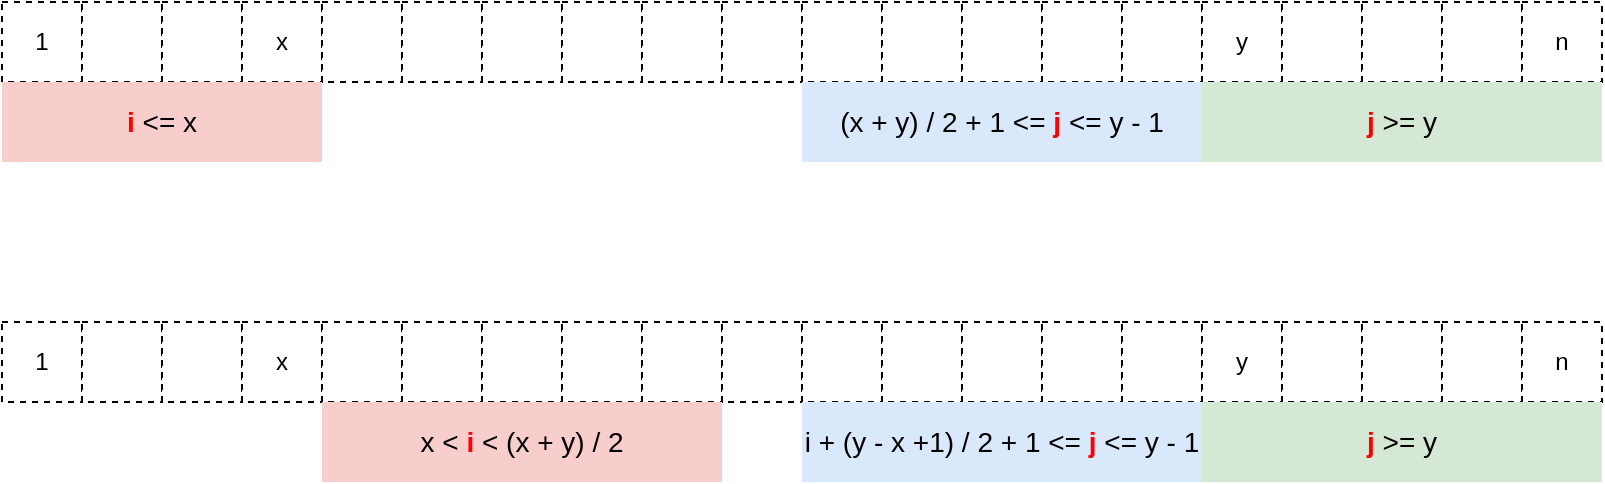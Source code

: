 <mxfile version="24.7.7">
  <diagram name="Page-1" id="_V4vdYrYA61ycNCGEjUU">
    <mxGraphModel dx="968" dy="684" grid="1" gridSize="10" guides="1" tooltips="1" connect="1" arrows="1" fold="1" page="1" pageScale="1" pageWidth="850" pageHeight="1100" math="0" shadow="0">
      <root>
        <mxCell id="0" />
        <mxCell id="1" parent="0" />
        <mxCell id="aKXW6SIpCIjSok21U2cb-1" value="1" style="rounded=0;whiteSpace=wrap;html=1;dashed=1;" vertex="1" parent="1">
          <mxGeometry x="40" y="160" width="40" height="40" as="geometry" />
        </mxCell>
        <mxCell id="aKXW6SIpCIjSok21U2cb-2" value="" style="rounded=0;whiteSpace=wrap;html=1;dashed=1;" vertex="1" parent="1">
          <mxGeometry x="80" y="160" width="40" height="40" as="geometry" />
        </mxCell>
        <mxCell id="aKXW6SIpCIjSok21U2cb-3" value="" style="rounded=0;whiteSpace=wrap;html=1;dashed=1;" vertex="1" parent="1">
          <mxGeometry x="120" y="160" width="40" height="40" as="geometry" />
        </mxCell>
        <mxCell id="aKXW6SIpCIjSok21U2cb-4" value="x" style="rounded=0;whiteSpace=wrap;html=1;dashed=1;" vertex="1" parent="1">
          <mxGeometry x="160" y="160" width="40" height="40" as="geometry" />
        </mxCell>
        <mxCell id="aKXW6SIpCIjSok21U2cb-5" value="" style="rounded=0;whiteSpace=wrap;html=1;dashed=1;" vertex="1" parent="1">
          <mxGeometry x="200" y="160" width="40" height="40" as="geometry" />
        </mxCell>
        <mxCell id="aKXW6SIpCIjSok21U2cb-6" value="" style="rounded=0;whiteSpace=wrap;html=1;dashed=1;" vertex="1" parent="1">
          <mxGeometry x="240" y="160" width="40" height="40" as="geometry" />
        </mxCell>
        <mxCell id="aKXW6SIpCIjSok21U2cb-7" value="" style="rounded=0;whiteSpace=wrap;html=1;dashed=1;" vertex="1" parent="1">
          <mxGeometry x="280" y="160" width="40" height="40" as="geometry" />
        </mxCell>
        <mxCell id="aKXW6SIpCIjSok21U2cb-8" value="" style="rounded=0;whiteSpace=wrap;html=1;dashed=1;" vertex="1" parent="1">
          <mxGeometry x="320" y="160" width="40" height="40" as="geometry" />
        </mxCell>
        <mxCell id="aKXW6SIpCIjSok21U2cb-9" value="" style="rounded=0;whiteSpace=wrap;html=1;dashed=1;" vertex="1" parent="1">
          <mxGeometry x="360" y="160" width="40" height="40" as="geometry" />
        </mxCell>
        <mxCell id="aKXW6SIpCIjSok21U2cb-10" value="" style="rounded=0;whiteSpace=wrap;html=1;dashed=1;" vertex="1" parent="1">
          <mxGeometry x="400" y="160" width="40" height="40" as="geometry" />
        </mxCell>
        <mxCell id="aKXW6SIpCIjSok21U2cb-11" value="" style="rounded=0;whiteSpace=wrap;html=1;dashed=1;" vertex="1" parent="1">
          <mxGeometry x="440" y="160" width="40" height="40" as="geometry" />
        </mxCell>
        <mxCell id="aKXW6SIpCIjSok21U2cb-12" value="" style="rounded=0;whiteSpace=wrap;html=1;dashed=1;" vertex="1" parent="1">
          <mxGeometry x="480" y="160" width="40" height="40" as="geometry" />
        </mxCell>
        <mxCell id="aKXW6SIpCIjSok21U2cb-13" value="" style="rounded=0;whiteSpace=wrap;html=1;dashed=1;" vertex="1" parent="1">
          <mxGeometry x="520" y="160" width="40" height="40" as="geometry" />
        </mxCell>
        <mxCell id="aKXW6SIpCIjSok21U2cb-14" value="" style="rounded=0;whiteSpace=wrap;html=1;dashed=1;" vertex="1" parent="1">
          <mxGeometry x="560" y="160" width="40" height="40" as="geometry" />
        </mxCell>
        <mxCell id="aKXW6SIpCIjSok21U2cb-15" value="" style="rounded=0;whiteSpace=wrap;html=1;dashed=1;" vertex="1" parent="1">
          <mxGeometry x="600" y="160" width="40" height="40" as="geometry" />
        </mxCell>
        <mxCell id="aKXW6SIpCIjSok21U2cb-16" value="y" style="rounded=0;whiteSpace=wrap;html=1;dashed=1;" vertex="1" parent="1">
          <mxGeometry x="640" y="160" width="40" height="40" as="geometry" />
        </mxCell>
        <mxCell id="aKXW6SIpCIjSok21U2cb-21" value="" style="rounded=0;whiteSpace=wrap;html=1;dashed=1;" vertex="1" parent="1">
          <mxGeometry x="680" y="160" width="40" height="40" as="geometry" />
        </mxCell>
        <mxCell id="aKXW6SIpCIjSok21U2cb-22" value="" style="rounded=0;whiteSpace=wrap;html=1;dashed=1;" vertex="1" parent="1">
          <mxGeometry x="720" y="160" width="40" height="40" as="geometry" />
        </mxCell>
        <mxCell id="aKXW6SIpCIjSok21U2cb-23" value="" style="rounded=0;whiteSpace=wrap;html=1;dashed=1;" vertex="1" parent="1">
          <mxGeometry x="760" y="160" width="40" height="40" as="geometry" />
        </mxCell>
        <mxCell id="aKXW6SIpCIjSok21U2cb-24" value="n" style="rounded=0;whiteSpace=wrap;html=1;dashed=1;" vertex="1" parent="1">
          <mxGeometry x="800" y="160" width="40" height="40" as="geometry" />
        </mxCell>
        <mxCell id="aKXW6SIpCIjSok21U2cb-25" value="&lt;font style=&quot;font-size: 14px;&quot;&gt;&lt;font style=&quot;font-size: 14px;&quot; color=&quot;#ff0000&quot;&gt;i&lt;/font&gt;&lt;span style=&quot;font-weight: normal;&quot;&gt; &amp;lt;= x&lt;/span&gt;&lt;/font&gt;" style="rounded=0;whiteSpace=wrap;html=1;fillColor=#f8cecc;strokeColor=none;fontStyle=1" vertex="1" parent="1">
          <mxGeometry x="40" y="200" width="160" height="40" as="geometry" />
        </mxCell>
        <mxCell id="aKXW6SIpCIjSok21U2cb-26" value="&lt;font style=&quot;font-size: 14px;&quot;&gt;&lt;font color=&quot;#ff0000&quot;&gt;j&lt;/font&gt;&lt;span style=&quot;font-weight: normal;&quot;&gt; &amp;gt;= y&lt;/span&gt;&lt;/font&gt;" style="rounded=0;whiteSpace=wrap;html=1;fillColor=#d5e8d4;strokeColor=none;fontStyle=1" vertex="1" parent="1">
          <mxGeometry x="640" y="200" width="200" height="40" as="geometry" />
        </mxCell>
        <mxCell id="aKXW6SIpCIjSok21U2cb-27" value="&lt;font style=&quot;font-size: 14px;&quot;&gt;&lt;span style=&quot;font-weight: normal;&quot;&gt;(x + y) / 2 + 1 &amp;lt;= &lt;/span&gt;&lt;font color=&quot;#ff0000&quot;&gt;j&lt;/font&gt;&lt;span style=&quot;font-weight: normal;&quot;&gt; &amp;lt;= y - 1&lt;/span&gt;&lt;/font&gt;" style="rounded=0;whiteSpace=wrap;html=1;fillColor=#dae8fc;strokeColor=none;fontStyle=1" vertex="1" parent="1">
          <mxGeometry x="440" y="200" width="200" height="40" as="geometry" />
        </mxCell>
        <mxCell id="aKXW6SIpCIjSok21U2cb-29" value="1" style="rounded=0;whiteSpace=wrap;html=1;dashed=1;" vertex="1" parent="1">
          <mxGeometry x="40" y="320" width="40" height="40" as="geometry" />
        </mxCell>
        <mxCell id="aKXW6SIpCIjSok21U2cb-30" value="" style="rounded=0;whiteSpace=wrap;html=1;dashed=1;" vertex="1" parent="1">
          <mxGeometry x="80" y="320" width="40" height="40" as="geometry" />
        </mxCell>
        <mxCell id="aKXW6SIpCIjSok21U2cb-31" value="" style="rounded=0;whiteSpace=wrap;html=1;dashed=1;" vertex="1" parent="1">
          <mxGeometry x="120" y="320" width="40" height="40" as="geometry" />
        </mxCell>
        <mxCell id="aKXW6SIpCIjSok21U2cb-32" value="x" style="rounded=0;whiteSpace=wrap;html=1;dashed=1;" vertex="1" parent="1">
          <mxGeometry x="160" y="320" width="40" height="40" as="geometry" />
        </mxCell>
        <mxCell id="aKXW6SIpCIjSok21U2cb-33" value="" style="rounded=0;whiteSpace=wrap;html=1;dashed=1;" vertex="1" parent="1">
          <mxGeometry x="200" y="320" width="40" height="40" as="geometry" />
        </mxCell>
        <mxCell id="aKXW6SIpCIjSok21U2cb-34" value="" style="rounded=0;whiteSpace=wrap;html=1;dashed=1;" vertex="1" parent="1">
          <mxGeometry x="240" y="320" width="40" height="40" as="geometry" />
        </mxCell>
        <mxCell id="aKXW6SIpCIjSok21U2cb-35" value="" style="rounded=0;whiteSpace=wrap;html=1;dashed=1;" vertex="1" parent="1">
          <mxGeometry x="280" y="320" width="40" height="40" as="geometry" />
        </mxCell>
        <mxCell id="aKXW6SIpCIjSok21U2cb-36" value="" style="rounded=0;whiteSpace=wrap;html=1;dashed=1;" vertex="1" parent="1">
          <mxGeometry x="320" y="320" width="40" height="40" as="geometry" />
        </mxCell>
        <mxCell id="aKXW6SIpCIjSok21U2cb-37" value="" style="rounded=0;whiteSpace=wrap;html=1;dashed=1;" vertex="1" parent="1">
          <mxGeometry x="360" y="320" width="40" height="40" as="geometry" />
        </mxCell>
        <mxCell id="aKXW6SIpCIjSok21U2cb-38" value="" style="rounded=0;whiteSpace=wrap;html=1;dashed=1;" vertex="1" parent="1">
          <mxGeometry x="400" y="320" width="40" height="40" as="geometry" />
        </mxCell>
        <mxCell id="aKXW6SIpCIjSok21U2cb-39" value="" style="rounded=0;whiteSpace=wrap;html=1;dashed=1;" vertex="1" parent="1">
          <mxGeometry x="440" y="320" width="40" height="40" as="geometry" />
        </mxCell>
        <mxCell id="aKXW6SIpCIjSok21U2cb-40" value="" style="rounded=0;whiteSpace=wrap;html=1;dashed=1;" vertex="1" parent="1">
          <mxGeometry x="480" y="320" width="40" height="40" as="geometry" />
        </mxCell>
        <mxCell id="aKXW6SIpCIjSok21U2cb-41" value="" style="rounded=0;whiteSpace=wrap;html=1;dashed=1;" vertex="1" parent="1">
          <mxGeometry x="520" y="320" width="40" height="40" as="geometry" />
        </mxCell>
        <mxCell id="aKXW6SIpCIjSok21U2cb-42" value="" style="rounded=0;whiteSpace=wrap;html=1;dashed=1;" vertex="1" parent="1">
          <mxGeometry x="560" y="320" width="40" height="40" as="geometry" />
        </mxCell>
        <mxCell id="aKXW6SIpCIjSok21U2cb-43" value="" style="rounded=0;whiteSpace=wrap;html=1;dashed=1;" vertex="1" parent="1">
          <mxGeometry x="600" y="320" width="40" height="40" as="geometry" />
        </mxCell>
        <mxCell id="aKXW6SIpCIjSok21U2cb-44" value="y" style="rounded=0;whiteSpace=wrap;html=1;dashed=1;" vertex="1" parent="1">
          <mxGeometry x="640" y="320" width="40" height="40" as="geometry" />
        </mxCell>
        <mxCell id="aKXW6SIpCIjSok21U2cb-45" value="" style="rounded=0;whiteSpace=wrap;html=1;dashed=1;" vertex="1" parent="1">
          <mxGeometry x="680" y="320" width="40" height="40" as="geometry" />
        </mxCell>
        <mxCell id="aKXW6SIpCIjSok21U2cb-46" value="" style="rounded=0;whiteSpace=wrap;html=1;dashed=1;" vertex="1" parent="1">
          <mxGeometry x="720" y="320" width="40" height="40" as="geometry" />
        </mxCell>
        <mxCell id="aKXW6SIpCIjSok21U2cb-47" value="" style="rounded=0;whiteSpace=wrap;html=1;dashed=1;" vertex="1" parent="1">
          <mxGeometry x="760" y="320" width="40" height="40" as="geometry" />
        </mxCell>
        <mxCell id="aKXW6SIpCIjSok21U2cb-48" value="n" style="rounded=0;whiteSpace=wrap;html=1;dashed=1;" vertex="1" parent="1">
          <mxGeometry x="800" y="320" width="40" height="40" as="geometry" />
        </mxCell>
        <mxCell id="aKXW6SIpCIjSok21U2cb-49" value="&lt;font style=&quot;font-size: 14px;&quot;&gt;&lt;span style=&quot;font-weight: normal;&quot;&gt;x &amp;lt; &lt;/span&gt;&lt;font color=&quot;#ff0000&quot;&gt;i&lt;/font&gt;&lt;span style=&quot;font-weight: normal;&quot;&gt; &amp;lt; (x + y) / 2&lt;/span&gt;&lt;/font&gt;" style="rounded=0;whiteSpace=wrap;html=1;fillColor=#f8cecc;strokeColor=none;fontStyle=1" vertex="1" parent="1">
          <mxGeometry x="200" y="360" width="200" height="40" as="geometry" />
        </mxCell>
        <mxCell id="aKXW6SIpCIjSok21U2cb-50" value="&lt;font style=&quot;font-size: 14px;&quot;&gt;&lt;font color=&quot;#ff0000&quot;&gt;j&lt;/font&gt;&lt;span style=&quot;font-weight: normal;&quot;&gt; &amp;gt;= y&lt;/span&gt;&lt;/font&gt;" style="rounded=0;whiteSpace=wrap;html=1;fillColor=#d5e8d4;strokeColor=none;fontStyle=1" vertex="1" parent="1">
          <mxGeometry x="640" y="360" width="200" height="40" as="geometry" />
        </mxCell>
        <mxCell id="aKXW6SIpCIjSok21U2cb-51" value="&lt;font style=&quot;font-size: 14px;&quot;&gt;i + (y - x +1) / 2 + 1 &amp;lt;= &lt;b&gt;&lt;font color=&quot;#ff0000&quot;&gt;j&lt;/font&gt;&lt;/b&gt; &amp;lt;= y - 1&lt;/font&gt;" style="rounded=0;whiteSpace=wrap;html=1;fillColor=#dae8fc;strokeColor=none;fontStyle=0" vertex="1" parent="1">
          <mxGeometry x="440" y="360" width="200" height="40" as="geometry" />
        </mxCell>
      </root>
    </mxGraphModel>
  </diagram>
</mxfile>
